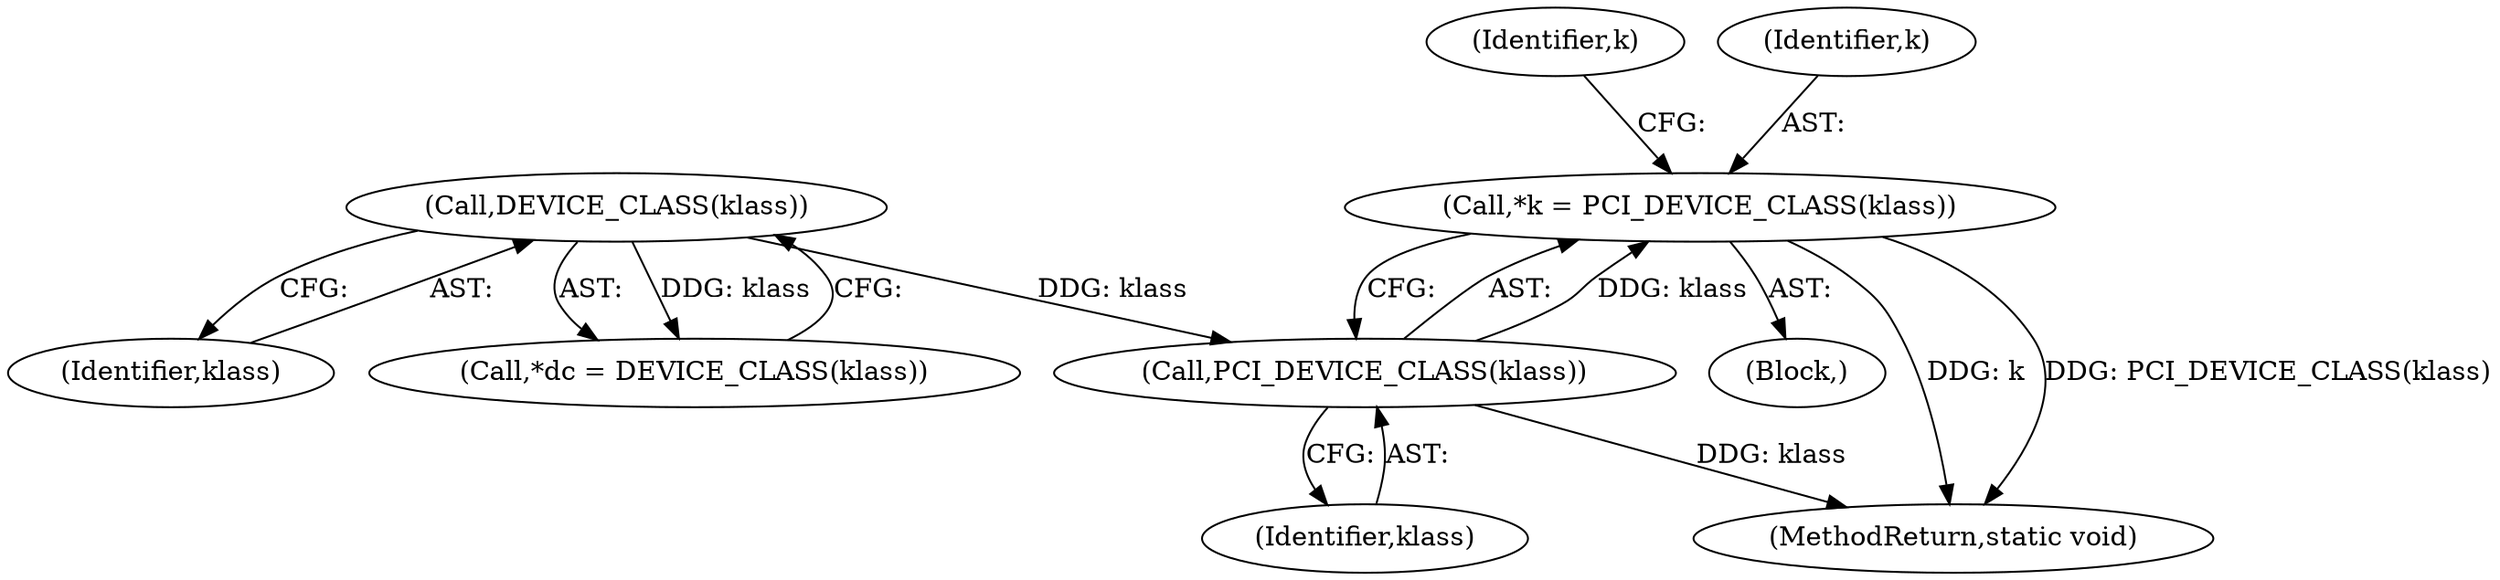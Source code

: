 digraph "0_qemu_d710e1e7bd3d5bfc26b631f02ae87901ebe646b0@pointer" {
"1000180" [label="(Call,*k = PCI_DEVICE_CLASS(klass))"];
"1000182" [label="(Call,PCI_DEVICE_CLASS(klass))"];
"1000177" [label="(Call,DEVICE_CLASS(klass))"];
"1000186" [label="(Identifier,k)"];
"1000178" [label="(Identifier,klass)"];
"1000177" [label="(Call,DEVICE_CLASS(klass))"];
"1000180" [label="(Call,*k = PCI_DEVICE_CLASS(klass))"];
"1000173" [label="(Block,)"];
"1000221" [label="(MethodReturn,static void)"];
"1000181" [label="(Identifier,k)"];
"1000175" [label="(Call,*dc = DEVICE_CLASS(klass))"];
"1000182" [label="(Call,PCI_DEVICE_CLASS(klass))"];
"1000183" [label="(Identifier,klass)"];
"1000180" -> "1000173"  [label="AST: "];
"1000180" -> "1000182"  [label="CFG: "];
"1000181" -> "1000180"  [label="AST: "];
"1000182" -> "1000180"  [label="AST: "];
"1000186" -> "1000180"  [label="CFG: "];
"1000180" -> "1000221"  [label="DDG: k"];
"1000180" -> "1000221"  [label="DDG: PCI_DEVICE_CLASS(klass)"];
"1000182" -> "1000180"  [label="DDG: klass"];
"1000182" -> "1000183"  [label="CFG: "];
"1000183" -> "1000182"  [label="AST: "];
"1000182" -> "1000221"  [label="DDG: klass"];
"1000177" -> "1000182"  [label="DDG: klass"];
"1000177" -> "1000175"  [label="AST: "];
"1000177" -> "1000178"  [label="CFG: "];
"1000178" -> "1000177"  [label="AST: "];
"1000175" -> "1000177"  [label="CFG: "];
"1000177" -> "1000175"  [label="DDG: klass"];
}
